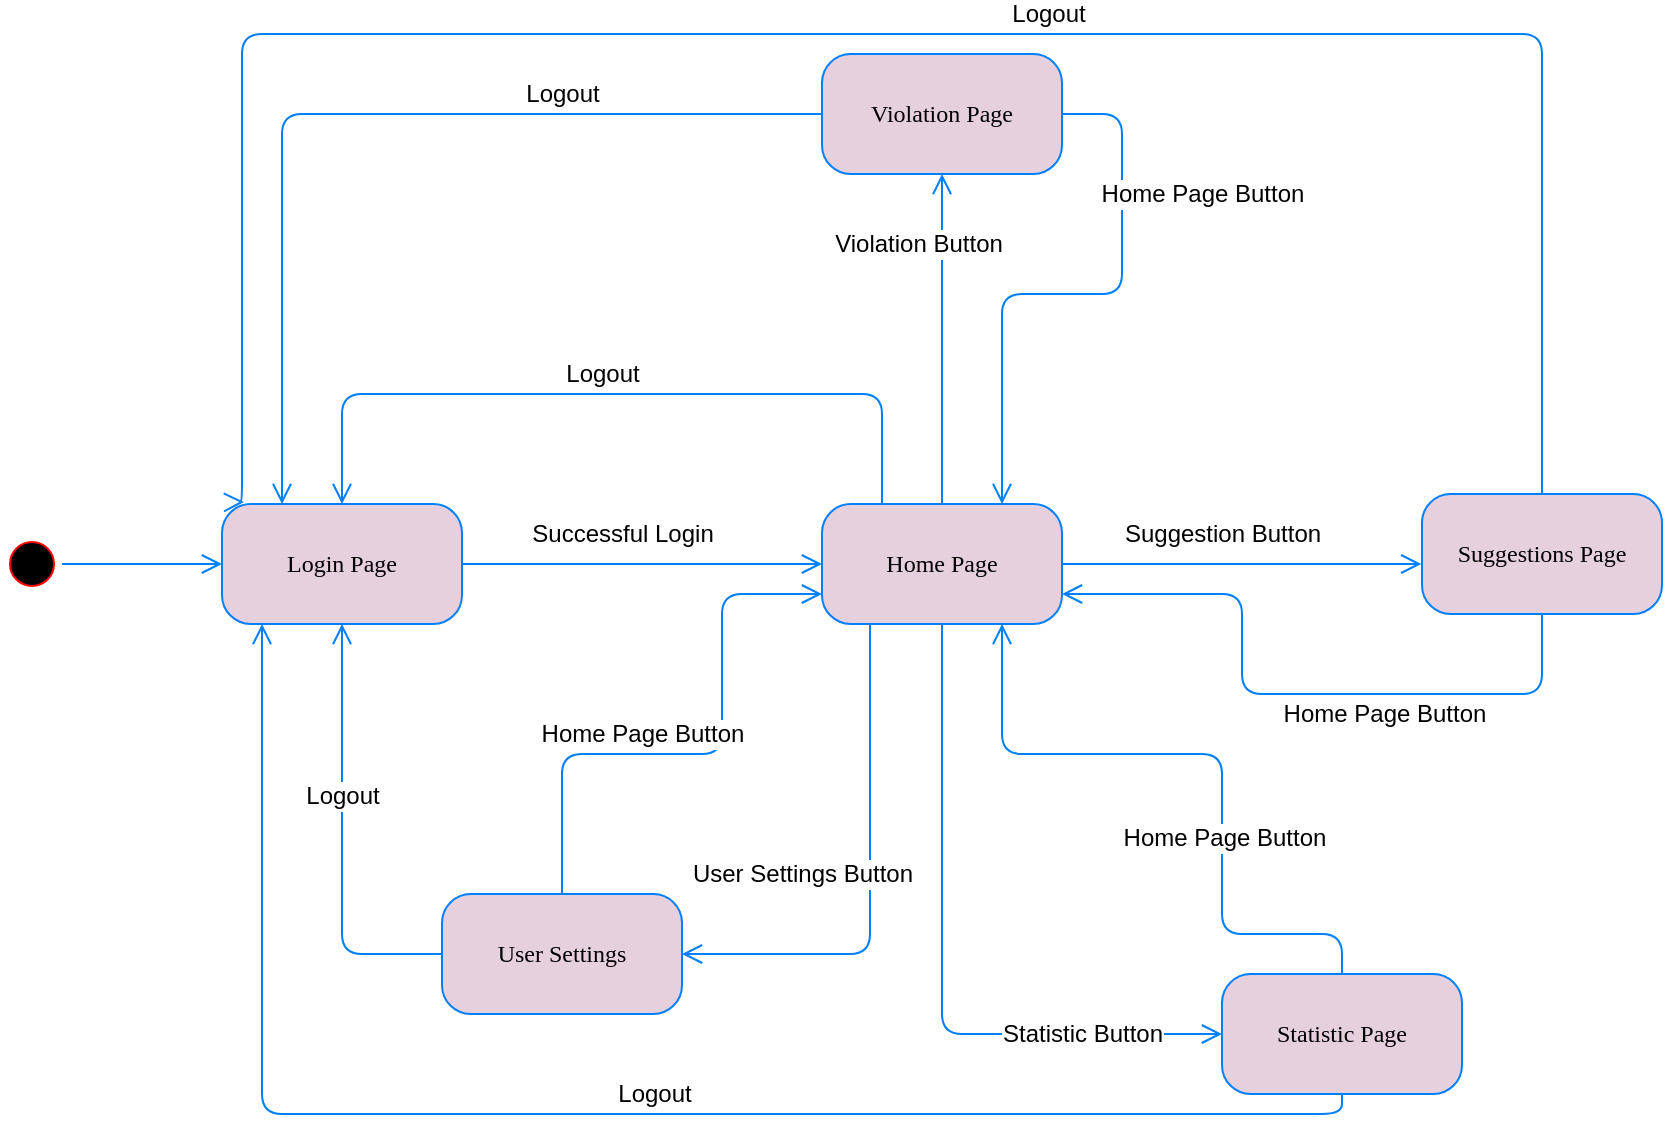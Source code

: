 <mxfile version="12.3.7" type="device" pages="1"><diagram name="Page-1" id="58cdce13-f638-feb5-8d6f-7d28b1aa9fa0"><mxGraphModel dx="2048" dy="731" grid="1" gridSize="10" guides="1" tooltips="1" connect="1" arrows="1" fold="1" page="1" pageScale="1" pageWidth="1100" pageHeight="850" background="#ffffff" math="0" shadow="0"><root><mxCell id="0"/><mxCell id="1" parent="0"/><mxCell id="382b91b5511bd0f7-1" value="" style="ellipse;html=1;shape=startState;fillColor=#000000;strokeColor=#ff0000;rounded=1;shadow=0;comic=0;labelBackgroundColor=none;fontFamily=Verdana;fontSize=12;fontColor=#000000;align=center;direction=south;" parent="1" vertex="1"><mxGeometry x="80" y="340" width="30" height="30" as="geometry"/></mxCell><mxCell id="382b91b5511bd0f7-6" value="Login Page" style="rounded=1;whiteSpace=wrap;html=1;arcSize=24;fillColor=#E6D0DE;strokeColor=#007FFF;shadow=0;comic=0;labelBackgroundColor=none;fontFamily=Verdana;fontSize=12;fontColor=#000000;align=center;" parent="1" vertex="1"><mxGeometry x="190" y="325" width="120" height="60" as="geometry"/></mxCell><mxCell id="2a3bc250acf0617d-9" style="edgeStyle=orthogonalEdgeStyle;html=1;labelBackgroundColor=none;endArrow=open;endSize=8;strokeColor=#007FFF;fontFamily=Verdana;fontSize=12;align=left;" parent="1" source="382b91b5511bd0f7-1" target="382b91b5511bd0f7-6" edge="1"><mxGeometry relative="1" as="geometry"><Array as="points"><mxPoint x="130" y="355"/><mxPoint x="130" y="355"/></Array></mxGeometry></mxCell><mxCell id="po5_leEjDLQcK-4Mrb4e-5" value="Home Page" style="rounded=1;whiteSpace=wrap;html=1;arcSize=24;fillColor=#E6D0DE;strokeColor=#007FFF;shadow=0;comic=0;labelBackgroundColor=none;fontFamily=Verdana;fontSize=12;fontColor=#000000;align=center;" parent="1" vertex="1"><mxGeometry x="490" y="325" width="120" height="60" as="geometry"/></mxCell><mxCell id="po5_leEjDLQcK-4Mrb4e-6" style="edgeStyle=orthogonalEdgeStyle;html=1;labelBackgroundColor=none;endArrow=open;endSize=8;strokeColor=#007FFF;fontFamily=Verdana;fontSize=12;align=left;entryX=0;entryY=0.5;entryDx=0;entryDy=0;exitX=1;exitY=0.5;exitDx=0;exitDy=0;" parent="1" source="382b91b5511bd0f7-6" target="po5_leEjDLQcK-4Mrb4e-5" edge="1"><mxGeometry relative="1" as="geometry"><mxPoint x="350" y="375" as="sourcePoint"/><mxPoint x="200" y="365" as="targetPoint"/></mxGeometry></mxCell><mxCell id="po5_leEjDLQcK-4Mrb4e-13" value="Successful Login" style="text;html=1;resizable=0;points=[];align=center;verticalAlign=middle;labelBackgroundColor=#ffffff;" parent="po5_leEjDLQcK-4Mrb4e-6" vertex="1" connectable="0"><mxGeometry x="0.339" relative="1" as="geometry"><mxPoint x="-40.5" y="-15" as="offset"/></mxGeometry></mxCell><mxCell id="po5_leEjDLQcK-4Mrb4e-10" style="edgeStyle=orthogonalEdgeStyle;html=1;labelBackgroundColor=none;endArrow=open;endSize=8;strokeColor=#007FFF;fontFamily=Verdana;fontSize=12;align=left;entryX=0.5;entryY=0;entryDx=0;entryDy=0;exitX=0.25;exitY=0;exitDx=0;exitDy=0;" parent="1" source="po5_leEjDLQcK-4Mrb4e-5" target="382b91b5511bd0f7-6" edge="1"><mxGeometry relative="1" as="geometry"><mxPoint x="309.667" y="190" as="sourcePoint"/><mxPoint x="450" y="350" as="targetPoint"/><Array as="points"><mxPoint x="520" y="270"/><mxPoint x="250" y="270"/></Array></mxGeometry></mxCell><mxCell id="po5_leEjDLQcK-4Mrb4e-12" value="Logout" style="text;html=1;resizable=0;points=[];align=center;verticalAlign=middle;labelBackgroundColor=#ffffff;" parent="po5_leEjDLQcK-4Mrb4e-10" vertex="1" connectable="0"><mxGeometry x="-0.231" y="3" relative="1" as="geometry"><mxPoint x="-49" y="-13" as="offset"/></mxGeometry></mxCell><mxCell id="po5_leEjDLQcK-4Mrb4e-19" value="Violation Page" style="rounded=1;whiteSpace=wrap;html=1;arcSize=24;fillColor=#E6D0DE;strokeColor=#007FFF;shadow=0;comic=0;labelBackgroundColor=none;fontFamily=Verdana;fontSize=12;fontColor=#000000;align=center;" parent="1" vertex="1"><mxGeometry x="490" y="100" width="120" height="60" as="geometry"/></mxCell><mxCell id="po5_leEjDLQcK-4Mrb4e-22" style="edgeStyle=orthogonalEdgeStyle;html=1;labelBackgroundColor=none;endArrow=open;endSize=8;strokeColor=#007FFF;fontFamily=Verdana;fontSize=12;align=left;entryX=0.75;entryY=0;entryDx=0;entryDy=0;exitX=1;exitY=0.5;exitDx=0;exitDy=0;" parent="1" source="po5_leEjDLQcK-4Mrb4e-19" target="po5_leEjDLQcK-4Mrb4e-5" edge="1"><mxGeometry relative="1" as="geometry"><mxPoint x="580" y="160" as="sourcePoint"/><mxPoint x="390" y="240" as="targetPoint"/><Array as="points"><mxPoint x="640" y="130"/><mxPoint x="640" y="220"/><mxPoint x="580" y="220"/></Array></mxGeometry></mxCell><mxCell id="po5_leEjDLQcK-4Mrb4e-25" value="Statistic Page" style="rounded=1;whiteSpace=wrap;html=1;arcSize=24;fillColor=#E6D0DE;strokeColor=#007FFF;shadow=0;comic=0;labelBackgroundColor=none;fontFamily=Verdana;fontSize=12;fontColor=#000000;align=center;" parent="1" vertex="1"><mxGeometry x="690" y="560" width="120" height="60" as="geometry"/></mxCell><mxCell id="po5_leEjDLQcK-4Mrb4e-27" style="edgeStyle=orthogonalEdgeStyle;html=1;labelBackgroundColor=none;endArrow=open;endSize=8;strokeColor=#007FFF;fontFamily=Verdana;fontSize=12;align=left;entryX=0;entryY=0.5;entryDx=0;entryDy=0;" parent="1" source="po5_leEjDLQcK-4Mrb4e-5" target="po5_leEjDLQcK-4Mrb4e-25" edge="1"><mxGeometry relative="1" as="geometry"><mxPoint x="510" y="430" as="sourcePoint"/><mxPoint x="620" y="460" as="targetPoint"/><Array as="points"><mxPoint x="550" y="590"/></Array></mxGeometry></mxCell><mxCell id="po5_leEjDLQcK-4Mrb4e-28" value="Statistic Button" style="text;html=1;resizable=0;points=[];align=center;verticalAlign=middle;labelBackgroundColor=#ffffff;" parent="po5_leEjDLQcK-4Mrb4e-27" vertex="1" connectable="0"><mxGeometry x="0.339" relative="1" as="geometry"><mxPoint x="44" as="offset"/></mxGeometry></mxCell><mxCell id="y3kW4zL0bzf8qMdzJYYD-1" style="edgeStyle=orthogonalEdgeStyle;html=1;labelBackgroundColor=none;endArrow=open;endSize=8;strokeColor=#007FFF;fontFamily=Verdana;fontSize=12;align=left;exitX=0.5;exitY=0;exitDx=0;exitDy=0;entryX=0.5;entryY=1;entryDx=0;entryDy=0;" parent="1" source="po5_leEjDLQcK-4Mrb4e-5" target="po5_leEjDLQcK-4Mrb4e-19" edge="1"><mxGeometry relative="1" as="geometry"><mxPoint x="590" y="170" as="sourcePoint"/><mxPoint x="550" y="190" as="targetPoint"/><Array as="points"/></mxGeometry></mxCell><mxCell id="y3kW4zL0bzf8qMdzJYYD-2" value="Home Page Button" style="text;html=1;resizable=0;points=[];align=center;verticalAlign=middle;labelBackgroundColor=#ffffff;" parent="y3kW4zL0bzf8qMdzJYYD-1" vertex="1" connectable="0"><mxGeometry x="0.339" relative="1" as="geometry"><mxPoint x="130" y="-45" as="offset"/></mxGeometry></mxCell><mxCell id="y3kW4zL0bzf8qMdzJYYD-3" value="Violation Button" style="text;html=1;resizable=0;points=[];align=center;verticalAlign=middle;labelBackgroundColor=#ffffff;" parent="1" vertex="1" connectable="0"><mxGeometry x="559.907" y="209.988" as="geometry"><mxPoint x="-22" y="-15" as="offset"/></mxGeometry></mxCell><mxCell id="y3kW4zL0bzf8qMdzJYYD-5" style="edgeStyle=orthogonalEdgeStyle;html=1;labelBackgroundColor=none;endArrow=open;endSize=8;strokeColor=#007FFF;fontFamily=Verdana;fontSize=12;align=left;exitX=0.5;exitY=0;exitDx=0;exitDy=0;entryX=0.75;entryY=1;entryDx=0;entryDy=0;" parent="1" source="po5_leEjDLQcK-4Mrb4e-25" target="po5_leEjDLQcK-4Mrb4e-5" edge="1"><mxGeometry relative="1" as="geometry"><mxPoint x="619.667" y="140" as="sourcePoint"/><mxPoint x="580" y="420" as="targetPoint"/><Array as="points"><mxPoint x="750" y="540"/><mxPoint x="690" y="540"/><mxPoint x="690" y="450"/><mxPoint x="580" y="450"/></Array></mxGeometry></mxCell><mxCell id="y3kW4zL0bzf8qMdzJYYD-6" value="Home Page Button" style="text;html=1;resizable=0;points=[];align=center;verticalAlign=middle;labelBackgroundColor=#ffffff;" parent="1" vertex="1" connectable="0"><mxGeometry x="700.167" y="489.833" as="geometry"><mxPoint x="-9.5" y="1.5" as="offset"/></mxGeometry></mxCell><mxCell id="y3kW4zL0bzf8qMdzJYYD-7" value="Suggestions Page" style="rounded=1;whiteSpace=wrap;html=1;arcSize=24;fillColor=#E6D0DE;strokeColor=#007FFF;shadow=0;comic=0;labelBackgroundColor=none;fontFamily=Verdana;fontSize=12;fontColor=#000000;align=center;" parent="1" vertex="1"><mxGeometry x="790" y="320" width="120" height="60" as="geometry"/></mxCell><mxCell id="y3kW4zL0bzf8qMdzJYYD-8" style="edgeStyle=orthogonalEdgeStyle;html=1;labelBackgroundColor=none;endArrow=open;endSize=8;strokeColor=#007FFF;fontFamily=Verdana;fontSize=12;align=left;entryX=0;entryY=0.5;entryDx=0;entryDy=0;exitX=1;exitY=0.5;exitDx=0;exitDy=0;" parent="1" edge="1"><mxGeometry relative="1" as="geometry"><mxPoint x="609.667" y="355" as="sourcePoint"/><mxPoint x="789.667" y="355" as="targetPoint"/></mxGeometry></mxCell><mxCell id="y3kW4zL0bzf8qMdzJYYD-9" value="Suggestion Button" style="text;html=1;resizable=0;points=[];align=center;verticalAlign=middle;labelBackgroundColor=#ffffff;" parent="y3kW4zL0bzf8qMdzJYYD-8" vertex="1" connectable="0"><mxGeometry x="0.339" relative="1" as="geometry"><mxPoint x="-40.5" y="-15" as="offset"/></mxGeometry></mxCell><mxCell id="y3kW4zL0bzf8qMdzJYYD-10" style="edgeStyle=orthogonalEdgeStyle;html=1;labelBackgroundColor=none;endArrow=open;endSize=8;strokeColor=#007FFF;fontFamily=Verdana;fontSize=12;align=left;entryX=1;entryY=0.75;entryDx=0;entryDy=0;exitX=0.5;exitY=1;exitDx=0;exitDy=0;" parent="1" source="y3kW4zL0bzf8qMdzJYYD-7" target="po5_leEjDLQcK-4Mrb4e-5" edge="1"><mxGeometry relative="1" as="geometry"><mxPoint x="830.167" y="480" as="sourcePoint"/><mxPoint x="1010.167" y="480" as="targetPoint"/><Array as="points"><mxPoint x="850" y="420"/><mxPoint x="700" y="420"/><mxPoint x="700" y="370"/></Array></mxGeometry></mxCell><mxCell id="y3kW4zL0bzf8qMdzJYYD-11" value="Home Page Button" style="text;html=1;resizable=0;points=[];align=center;verticalAlign=middle;labelBackgroundColor=#ffffff;" parent="y3kW4zL0bzf8qMdzJYYD-10" vertex="1" connectable="0"><mxGeometry x="0.339" relative="1" as="geometry"><mxPoint x="70.5" y="41" as="offset"/></mxGeometry></mxCell><mxCell id="6TUyob8iw9rZyxpIBnVL-1" value="User Settings" style="rounded=1;whiteSpace=wrap;html=1;arcSize=24;fillColor=#E6D0DE;strokeColor=#007FFF;shadow=0;comic=0;labelBackgroundColor=none;fontFamily=Verdana;fontSize=12;fontColor=#000000;align=center;" vertex="1" parent="1"><mxGeometry x="300" y="520" width="120" height="60" as="geometry"/></mxCell><mxCell id="6TUyob8iw9rZyxpIBnVL-2" style="edgeStyle=orthogonalEdgeStyle;html=1;labelBackgroundColor=none;endArrow=open;endSize=8;strokeColor=#007FFF;fontFamily=Verdana;fontSize=12;align=left;entryX=1;entryY=0.5;entryDx=0;entryDy=0;exitX=0.2;exitY=1;exitDx=0;exitDy=0;exitPerimeter=0;" edge="1" parent="1" source="po5_leEjDLQcK-4Mrb4e-5" target="6TUyob8iw9rZyxpIBnVL-1"><mxGeometry relative="1" as="geometry"><mxPoint x="560" y="395" as="sourcePoint"/><mxPoint x="700" y="600" as="targetPoint"/><Array as="points"><mxPoint x="514" y="550"/></Array></mxGeometry></mxCell><mxCell id="6TUyob8iw9rZyxpIBnVL-3" value="User Settings Button" style="text;html=1;resizable=0;points=[];align=center;verticalAlign=middle;labelBackgroundColor=#ffffff;" vertex="1" connectable="0" parent="6TUyob8iw9rZyxpIBnVL-2"><mxGeometry x="0.339" relative="1" as="geometry"><mxPoint x="-26" y="-40" as="offset"/></mxGeometry></mxCell><mxCell id="6TUyob8iw9rZyxpIBnVL-4" style="edgeStyle=orthogonalEdgeStyle;html=1;labelBackgroundColor=none;endArrow=open;endSize=8;strokeColor=#007FFF;fontFamily=Verdana;fontSize=12;align=left;entryX=0;entryY=0.75;entryDx=0;entryDy=0;exitX=0.5;exitY=0;exitDx=0;exitDy=0;" edge="1" parent="1" source="6TUyob8iw9rZyxpIBnVL-1" target="po5_leEjDLQcK-4Mrb4e-5"><mxGeometry relative="1" as="geometry"><mxPoint x="570" y="405" as="sourcePoint"/><mxPoint x="710" y="610" as="targetPoint"/><Array as="points"><mxPoint x="360" y="450"/><mxPoint x="440" y="450"/><mxPoint x="440" y="370"/></Array></mxGeometry></mxCell><mxCell id="6TUyob8iw9rZyxpIBnVL-5" value="Home Page Button" style="text;html=1;resizable=0;points=[];align=center;verticalAlign=middle;labelBackgroundColor=#ffffff;" vertex="1" connectable="0" parent="6TUyob8iw9rZyxpIBnVL-4"><mxGeometry x="0.339" relative="1" as="geometry"><mxPoint x="-40" y="27" as="offset"/></mxGeometry></mxCell><mxCell id="6TUyob8iw9rZyxpIBnVL-6" style="edgeStyle=orthogonalEdgeStyle;html=1;labelBackgroundColor=none;endArrow=open;endSize=8;strokeColor=#007FFF;fontFamily=Verdana;fontSize=12;align=left;entryX=0.5;entryY=1;entryDx=0;entryDy=0;exitX=0;exitY=0.5;exitDx=0;exitDy=0;" edge="1" parent="1" source="6TUyob8iw9rZyxpIBnVL-1" target="382b91b5511bd0f7-6"><mxGeometry relative="1" as="geometry"><mxPoint x="530" y="335" as="sourcePoint"/><mxPoint x="260" y="335" as="targetPoint"/><Array as="points"><mxPoint x="250" y="550"/></Array></mxGeometry></mxCell><mxCell id="6TUyob8iw9rZyxpIBnVL-7" value="Logout" style="text;html=1;resizable=0;points=[];align=center;verticalAlign=middle;labelBackgroundColor=#ffffff;" vertex="1" connectable="0" parent="6TUyob8iw9rZyxpIBnVL-6"><mxGeometry x="-0.231" y="3" relative="1" as="geometry"><mxPoint x="3" y="-47" as="offset"/></mxGeometry></mxCell><mxCell id="6TUyob8iw9rZyxpIBnVL-8" style="edgeStyle=orthogonalEdgeStyle;html=1;labelBackgroundColor=none;endArrow=open;endSize=8;strokeColor=#007FFF;fontFamily=Verdana;fontSize=12;align=left;exitX=0.5;exitY=1;exitDx=0;exitDy=0;" edge="1" parent="1" source="po5_leEjDLQcK-4Mrb4e-25" target="382b91b5511bd0f7-6"><mxGeometry relative="1" as="geometry"><mxPoint x="540" y="345" as="sourcePoint"/><mxPoint x="270" y="345" as="targetPoint"/><Array as="points"><mxPoint x="750" y="630"/><mxPoint x="210" y="630"/></Array></mxGeometry></mxCell><mxCell id="6TUyob8iw9rZyxpIBnVL-9" value="Logout" style="text;html=1;resizable=0;points=[];align=center;verticalAlign=middle;labelBackgroundColor=#ffffff;" vertex="1" connectable="0" parent="6TUyob8iw9rZyxpIBnVL-8"><mxGeometry x="-0.231" y="3" relative="1" as="geometry"><mxPoint x="-49" y="-13" as="offset"/></mxGeometry></mxCell><mxCell id="6TUyob8iw9rZyxpIBnVL-10" style="edgeStyle=orthogonalEdgeStyle;html=1;labelBackgroundColor=none;endArrow=open;endSize=8;strokeColor=#007FFF;fontFamily=Verdana;fontSize=12;align=left;entryX=0.092;entryY=-0.017;entryDx=0;entryDy=0;exitX=0.5;exitY=0;exitDx=0;exitDy=0;entryPerimeter=0;" edge="1" parent="1" source="y3kW4zL0bzf8qMdzJYYD-7" target="382b91b5511bd0f7-6"><mxGeometry relative="1" as="geometry"><mxPoint x="550" y="355" as="sourcePoint"/><mxPoint x="280" y="355" as="targetPoint"/><Array as="points"><mxPoint x="850" y="90"/><mxPoint x="200" y="90"/></Array></mxGeometry></mxCell><mxCell id="6TUyob8iw9rZyxpIBnVL-11" value="Logout" style="text;html=1;resizable=0;points=[];align=center;verticalAlign=middle;labelBackgroundColor=#ffffff;" vertex="1" connectable="0" parent="6TUyob8iw9rZyxpIBnVL-10"><mxGeometry x="-0.231" y="3" relative="1" as="geometry"><mxPoint x="-49" y="-13" as="offset"/></mxGeometry></mxCell><mxCell id="6TUyob8iw9rZyxpIBnVL-12" style="edgeStyle=orthogonalEdgeStyle;html=1;labelBackgroundColor=none;endArrow=open;endSize=8;strokeColor=#007FFF;fontFamily=Verdana;fontSize=12;align=left;exitX=0;exitY=0.5;exitDx=0;exitDy=0;entryX=0.25;entryY=0;entryDx=0;entryDy=0;" edge="1" parent="1" source="po5_leEjDLQcK-4Mrb4e-19" target="382b91b5511bd0f7-6"><mxGeometry relative="1" as="geometry"><mxPoint x="560" y="365" as="sourcePoint"/><mxPoint x="240" y="240" as="targetPoint"/><Array as="points"><mxPoint x="220" y="130"/></Array></mxGeometry></mxCell><mxCell id="6TUyob8iw9rZyxpIBnVL-13" value="Logout" style="text;html=1;resizable=0;points=[];align=center;verticalAlign=middle;labelBackgroundColor=#ffffff;" vertex="1" connectable="0" parent="6TUyob8iw9rZyxpIBnVL-12"><mxGeometry x="-0.231" y="3" relative="1" as="geometry"><mxPoint x="49" y="-13" as="offset"/></mxGeometry></mxCell></root></mxGraphModel></diagram></mxfile>
